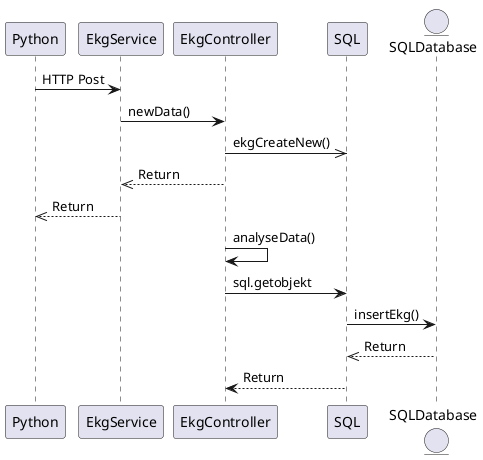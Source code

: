 @startuml

Python -> EkgService : HTTP Post
EkgService -> EkgController : newData()
EkgController ->> SQL : ekgCreateNew()

EkgService <<-- EkgController : Return
Python <<-- EkgService : Return

EkgController -> EkgController : analyseData()

EkgController -> SQL : sql.getobjekt
entity      SQLDatabase      as sqldb
SQL -> sqldb  : insertEkg()
SQL <<-- sqldb : Return
EkgController <-- SQL : Return
@enduml